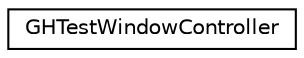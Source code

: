digraph G
{
  edge [fontname="Helvetica",fontsize="10",labelfontname="Helvetica",labelfontsize="10"];
  node [fontname="Helvetica",fontsize="10",shape=record];
  rankdir="LR";
  Node1 [label="GHTestWindowController",height=0.2,width=0.4,color="black", fillcolor="white", style="filled",URL="$interface_g_h_test_window_controller.html"];
}
